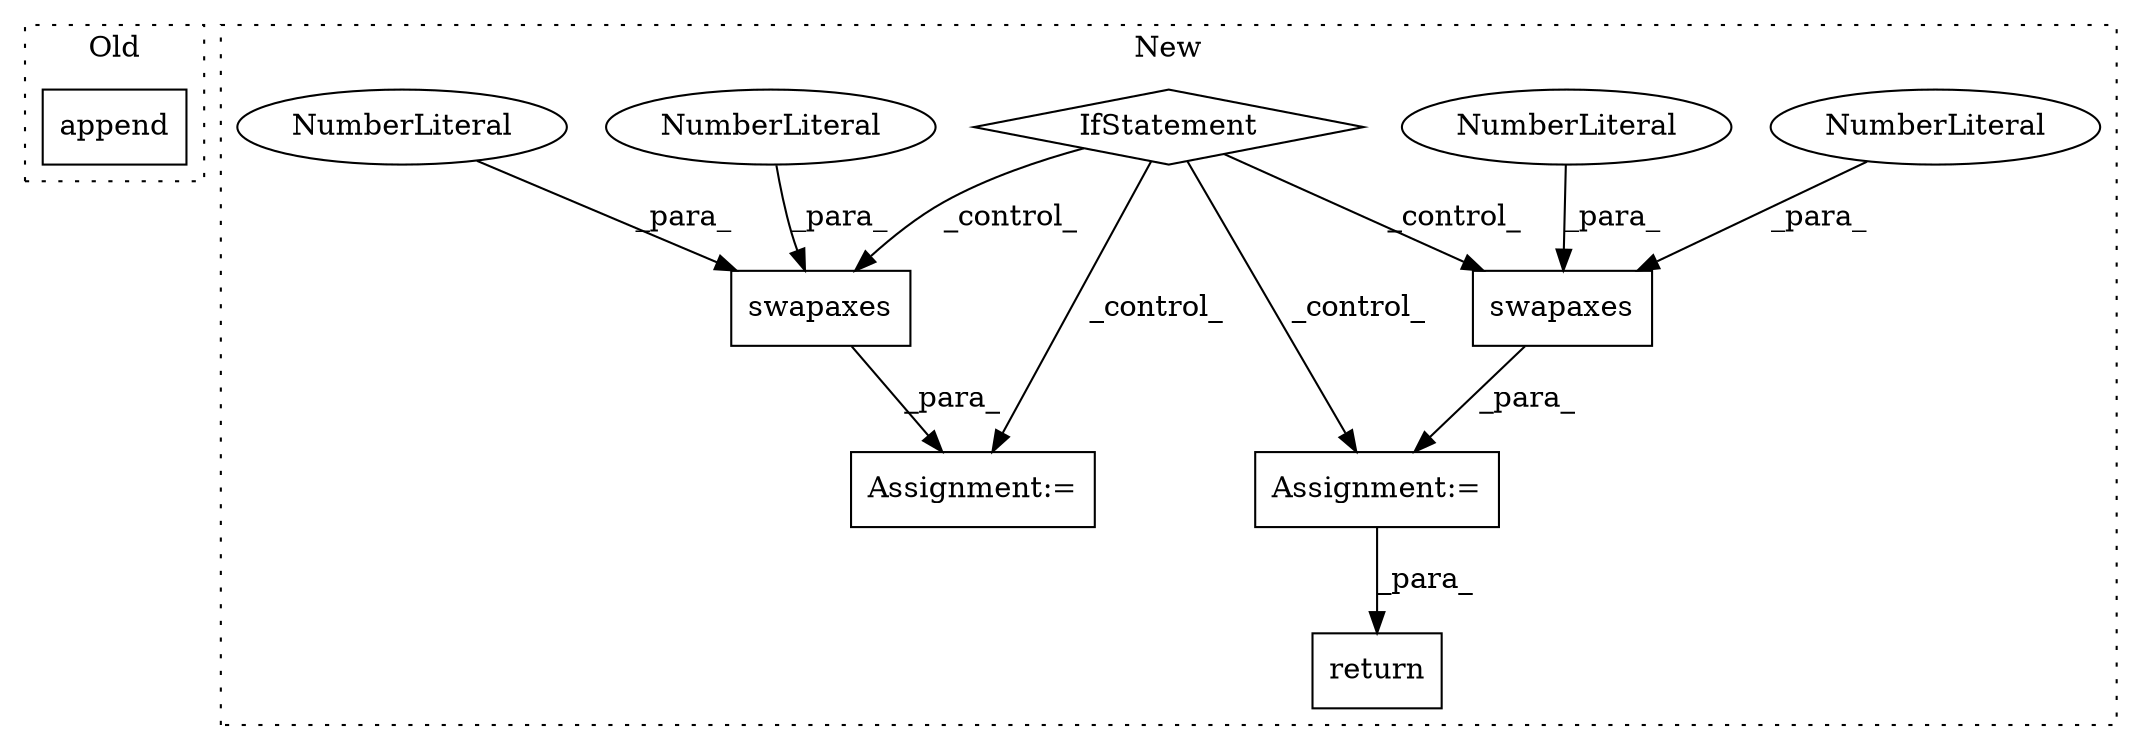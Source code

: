 digraph G {
subgraph cluster0 {
1 [label="append" a="32" s="5199,5220" l="7,1" shape="box"];
label = "Old";
style="dotted";
}
subgraph cluster1 {
2 [label="swapaxes" a="32" s="4270,4282" l="9,1" shape="box"];
3 [label="IfStatement" a="25" s="4194,4210" l="4,2" shape="diamond"];
4 [label="NumberLiteral" a="34" s="4281" l="1" shape="ellipse"];
5 [label="NumberLiteral" a="34" s="4279" l="1" shape="ellipse"];
6 [label="swapaxes" a="32" s="4355,4367" l="9,1" shape="box"];
7 [label="NumberLiteral" a="34" s="4366" l="1" shape="ellipse"];
8 [label="NumberLiteral" a="34" s="4364" l="1" shape="ellipse"];
9 [label="Assignment:=" a="7" s="4345" l="1" shape="box"];
10 [label="Assignment:=" a="7" s="4260" l="1" shape="box"];
11 [label="return" a="41" s="4421" l="7" shape="box"];
label = "New";
style="dotted";
}
2 -> 10 [label="_para_"];
3 -> 2 [label="_control_"];
3 -> 6 [label="_control_"];
3 -> 9 [label="_control_"];
3 -> 10 [label="_control_"];
4 -> 2 [label="_para_"];
5 -> 2 [label="_para_"];
6 -> 9 [label="_para_"];
7 -> 6 [label="_para_"];
8 -> 6 [label="_para_"];
10 -> 11 [label="_para_"];
}